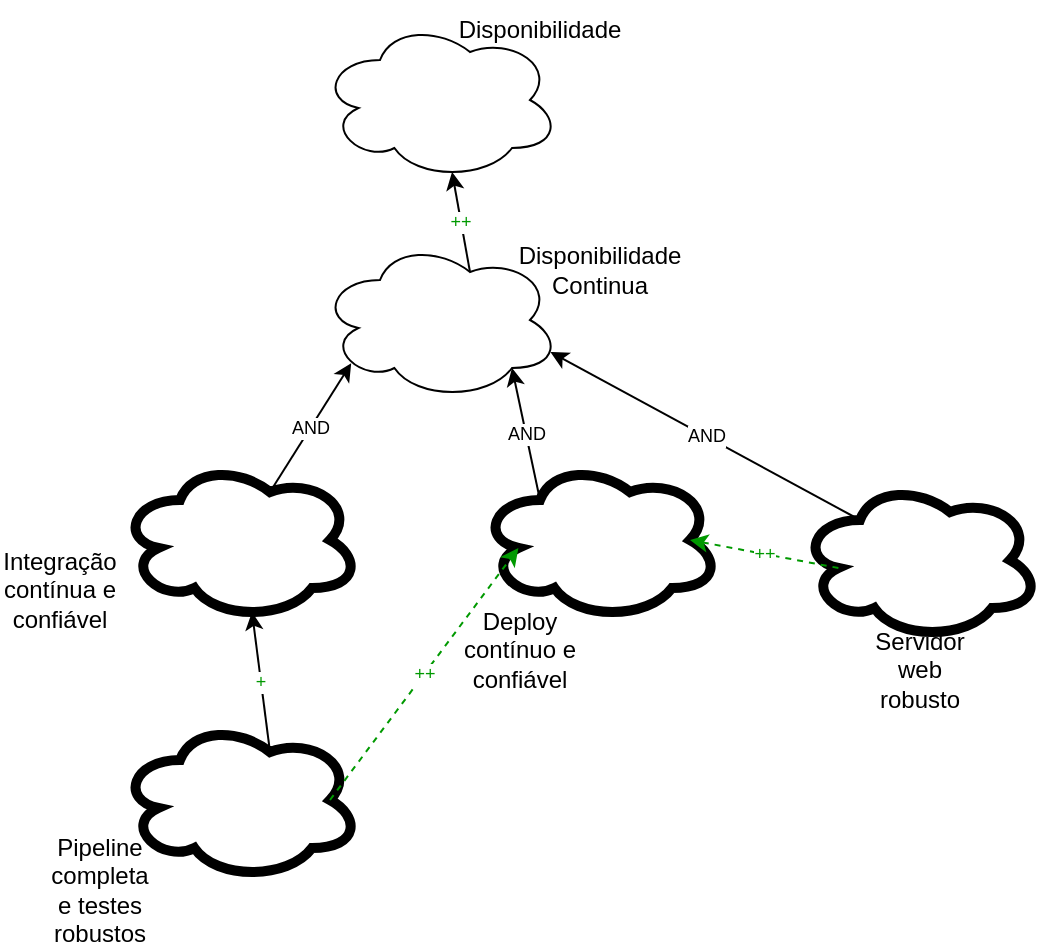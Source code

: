 <mxfile version="17.0.0" type="device"><diagram id="txTXtGWbuYD6I0w5Yw2s" name="Page-1"><mxGraphModel dx="1108" dy="429" grid="1" gridSize="10" guides="1" tooltips="1" connect="1" arrows="1" fold="1" page="1" pageScale="1" pageWidth="827" pageHeight="1169" math="0" shadow="0"><root><mxCell id="0"/><mxCell id="1" parent="0"/><mxCell id="xIuRBXYnRfbfjM_xxHja-1" value="" style="ellipse;shape=cloud;whiteSpace=wrap;html=1;imageBorder=none;" vertex="1" parent="1"><mxGeometry x="330" y="20" width="120" height="80" as="geometry"/></mxCell><mxCell id="xIuRBXYnRfbfjM_xxHja-2" value="Disponibilidade" style="text;html=1;strokeColor=none;fillColor=none;align=center;verticalAlign=middle;whiteSpace=wrap;rounded=0;" vertex="1" parent="1"><mxGeometry x="410" y="10" width="60" height="30" as="geometry"/></mxCell><mxCell id="xIuRBXYnRfbfjM_xxHja-5" value="&lt;font color=&quot;#009900&quot;&gt;++&lt;/font&gt;" style="endArrow=classic;html=1;rounded=0;fontSize=9;fontColor=#000000;exitX=0.625;exitY=0.2;exitDx=0;exitDy=0;exitPerimeter=0;entryX=0.55;entryY=0.95;entryDx=0;entryDy=0;entryPerimeter=0;" edge="1" parent="1" source="xIuRBXYnRfbfjM_xxHja-3" target="xIuRBXYnRfbfjM_xxHja-1"><mxGeometry relative="1" as="geometry"><mxPoint x="390" y="20" as="sourcePoint"/><mxPoint x="390" y="20" as="targetPoint"/></mxGeometry></mxCell><mxCell id="xIuRBXYnRfbfjM_xxHja-6" value="" style="group" vertex="1" connectable="0" parent="1"><mxGeometry x="330" y="130" width="170" height="80" as="geometry"/></mxCell><mxCell id="xIuRBXYnRfbfjM_xxHja-3" value="" style="ellipse;shape=cloud;whiteSpace=wrap;html=1;imageBorder=none;" vertex="1" parent="xIuRBXYnRfbfjM_xxHja-6"><mxGeometry width="120" height="80" as="geometry"/></mxCell><mxCell id="xIuRBXYnRfbfjM_xxHja-4" value="Disponibilidade Continua" style="text;html=1;strokeColor=none;fillColor=none;align=center;verticalAlign=middle;whiteSpace=wrap;rounded=0;" vertex="1" parent="xIuRBXYnRfbfjM_xxHja-6"><mxGeometry x="110" width="60" height="30" as="geometry"/></mxCell><mxCell id="xIuRBXYnRfbfjM_xxHja-7" value="" style="ellipse;shape=cloud;whiteSpace=wrap;html=1;strokeColor=#000000;strokeWidth=5;" vertex="1" parent="1"><mxGeometry x="230" y="240" width="120" height="80" as="geometry"/></mxCell><mxCell id="xIuRBXYnRfbfjM_xxHja-8" value="Integração contínua e confiável" style="text;html=1;strokeColor=none;fillColor=none;align=center;verticalAlign=middle;whiteSpace=wrap;rounded=0;" vertex="1" parent="1"><mxGeometry x="170" y="290" width="60" height="30" as="geometry"/></mxCell><mxCell id="xIuRBXYnRfbfjM_xxHja-11" value="" style="group" vertex="1" connectable="0" parent="1"><mxGeometry x="350" y="240" width="180" height="80" as="geometry"/></mxCell><mxCell id="xIuRBXYnRfbfjM_xxHja-9" value="" style="ellipse;shape=cloud;whiteSpace=wrap;html=1;strokeColor=#000000;strokeWidth=5;" vertex="1" parent="xIuRBXYnRfbfjM_xxHja-11"><mxGeometry x="60" width="120" height="80" as="geometry"/></mxCell><mxCell id="xIuRBXYnRfbfjM_xxHja-12" value="" style="ellipse;shape=cloud;whiteSpace=wrap;html=1;strokeColor=#000000;strokeWidth=5;" vertex="1" parent="1"><mxGeometry x="230" y="370" width="120" height="80" as="geometry"/></mxCell><mxCell id="xIuRBXYnRfbfjM_xxHja-13" value="AND" style="endArrow=classic;html=1;rounded=0;fontSize=9;fontColor=#000000;exitX=0.625;exitY=0.2;exitDx=0;exitDy=0;exitPerimeter=0;entryX=0.13;entryY=0.77;entryDx=0;entryDy=0;entryPerimeter=0;" edge="1" parent="1" source="xIuRBXYnRfbfjM_xxHja-7" target="xIuRBXYnRfbfjM_xxHja-3"><mxGeometry relative="1" as="geometry"><mxPoint x="290" y="140" as="sourcePoint"/><mxPoint x="290" y="140" as="targetPoint"/></mxGeometry></mxCell><mxCell id="xIuRBXYnRfbfjM_xxHja-14" value="AND" style="endArrow=classic;html=1;rounded=0;fontSize=9;fontColor=#000000;exitX=0.25;exitY=0.25;exitDx=0;exitDy=0;exitPerimeter=0;entryX=0.8;entryY=0.8;entryDx=0;entryDy=0;entryPerimeter=0;" edge="1" parent="1" source="xIuRBXYnRfbfjM_xxHja-9" target="xIuRBXYnRfbfjM_xxHja-3"><mxGeometry relative="1" as="geometry"><mxPoint x="315" y="266" as="sourcePoint"/><mxPoint x="355.6" y="201.6" as="targetPoint"/></mxGeometry></mxCell><mxCell id="xIuRBXYnRfbfjM_xxHja-15" value="Pipeline completa e testes robustos" style="text;html=1;strokeColor=none;fillColor=none;align=center;verticalAlign=middle;whiteSpace=wrap;rounded=0;" vertex="1" parent="1"><mxGeometry x="190" y="440" width="60" height="30" as="geometry"/></mxCell><mxCell id="xIuRBXYnRfbfjM_xxHja-16" value="&lt;font color=&quot;#009900&quot;&gt;+&lt;/font&gt;" style="endArrow=classic;html=1;rounded=0;fontSize=9;fontColor=#000000;exitX=0.625;exitY=0.2;exitDx=0;exitDy=0;exitPerimeter=0;entryX=0.55;entryY=0.95;entryDx=0;entryDy=0;entryPerimeter=0;" edge="1" parent="1" source="xIuRBXYnRfbfjM_xxHja-12" target="xIuRBXYnRfbfjM_xxHja-7"><mxGeometry relative="1" as="geometry"><mxPoint x="290" y="270" as="sourcePoint"/><mxPoint x="290" y="270" as="targetPoint"/></mxGeometry></mxCell><mxCell id="xIuRBXYnRfbfjM_xxHja-17" value="" style="ellipse;shape=cloud;whiteSpace=wrap;html=1;strokeColor=#000000;strokeWidth=5;" vertex="1" parent="1"><mxGeometry x="570" y="250" width="120" height="80" as="geometry"/></mxCell><mxCell id="xIuRBXYnRfbfjM_xxHja-18" value="AND" style="endArrow=classic;html=1;rounded=0;fontSize=9;fontColor=#000000;entryX=0.96;entryY=0.7;entryDx=0;entryDy=0;entryPerimeter=0;exitX=0.25;exitY=0.25;exitDx=0;exitDy=0;exitPerimeter=0;" edge="1" parent="1" source="xIuRBXYnRfbfjM_xxHja-17" target="xIuRBXYnRfbfjM_xxHja-3"><mxGeometry relative="1" as="geometry"><mxPoint x="620" y="150" as="sourcePoint"/><mxPoint x="620" y="150" as="targetPoint"/></mxGeometry></mxCell><mxCell id="xIuRBXYnRfbfjM_xxHja-10" value="Deploy contínuo e confiável" style="text;html=1;strokeColor=none;fillColor=none;align=center;verticalAlign=middle;whiteSpace=wrap;rounded=0;" vertex="1" parent="1"><mxGeometry x="400" y="320" width="60" height="30" as="geometry"/></mxCell><mxCell id="xIuRBXYnRfbfjM_xxHja-20" value="Servidor web robusto" style="text;html=1;strokeColor=none;fillColor=none;align=center;verticalAlign=middle;whiteSpace=wrap;rounded=0;" vertex="1" parent="1"><mxGeometry x="600" y="330" width="60" height="30" as="geometry"/></mxCell><mxCell id="xIuRBXYnRfbfjM_xxHja-21" value="&lt;font color=&quot;#009900&quot;&gt;++&lt;/font&gt;" style="endArrow=classic;html=1;rounded=0;fontSize=9;fontColor=#000000;dashed=1;strokeColor=#009900;exitX=0.875;exitY=0.5;exitDx=0;exitDy=0;exitPerimeter=0;entryX=0.16;entryY=0.55;entryDx=0;entryDy=0;entryPerimeter=0;" edge="1" parent="1" source="xIuRBXYnRfbfjM_xxHja-12" target="xIuRBXYnRfbfjM_xxHja-9"><mxGeometry relative="1" as="geometry"><mxPoint x="350" y="410" as="sourcePoint"/><mxPoint x="450" y="410" as="targetPoint"/></mxGeometry></mxCell><mxCell id="xIuRBXYnRfbfjM_xxHja-22" value="&lt;font color=&quot;#009900&quot;&gt;++&lt;/font&gt;" style="endArrow=classic;html=1;rounded=0;fontSize=9;fontColor=#000000;dashed=1;strokeColor=#009900;exitX=0.16;exitY=0.55;exitDx=0;exitDy=0;exitPerimeter=0;entryX=0.875;entryY=0.5;entryDx=0;entryDy=0;entryPerimeter=0;" edge="1" parent="1" source="xIuRBXYnRfbfjM_xxHja-17" target="xIuRBXYnRfbfjM_xxHja-9"><mxGeometry relative="1" as="geometry"><mxPoint x="460" y="290" as="sourcePoint"/><mxPoint x="460" y="290" as="targetPoint"/></mxGeometry></mxCell></root></mxGraphModel></diagram></mxfile>